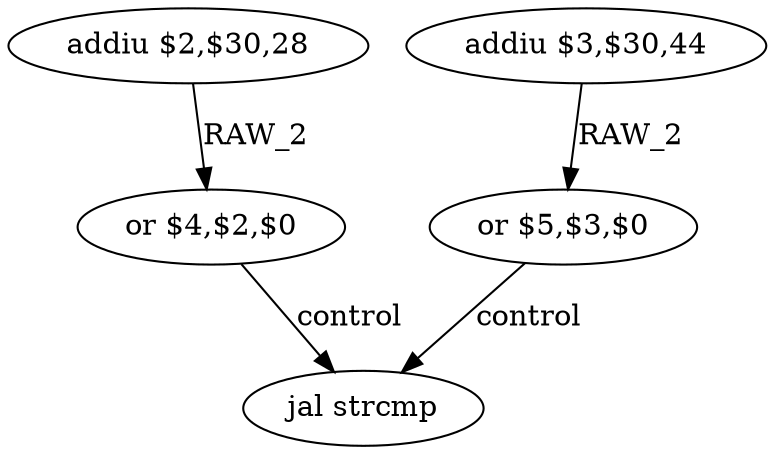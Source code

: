 digraph G1 {
node [shape = ellipse];
i0 [label = "addiu $2,$30,28"] ;
i0 ->  i2 [label= "RAW_2"];
i2 [label = "or $4,$2,$0"] ;
i2 ->  i4 [label= "control"];
i4 [label = "jal strcmp"] ;
i1 [label = "addiu $3,$30,44"] ;
i1 ->  i3 [label= "RAW_2"];
i3 [label = "or $5,$3,$0"] ;
i3 ->  i4 [label= "control"];
}
